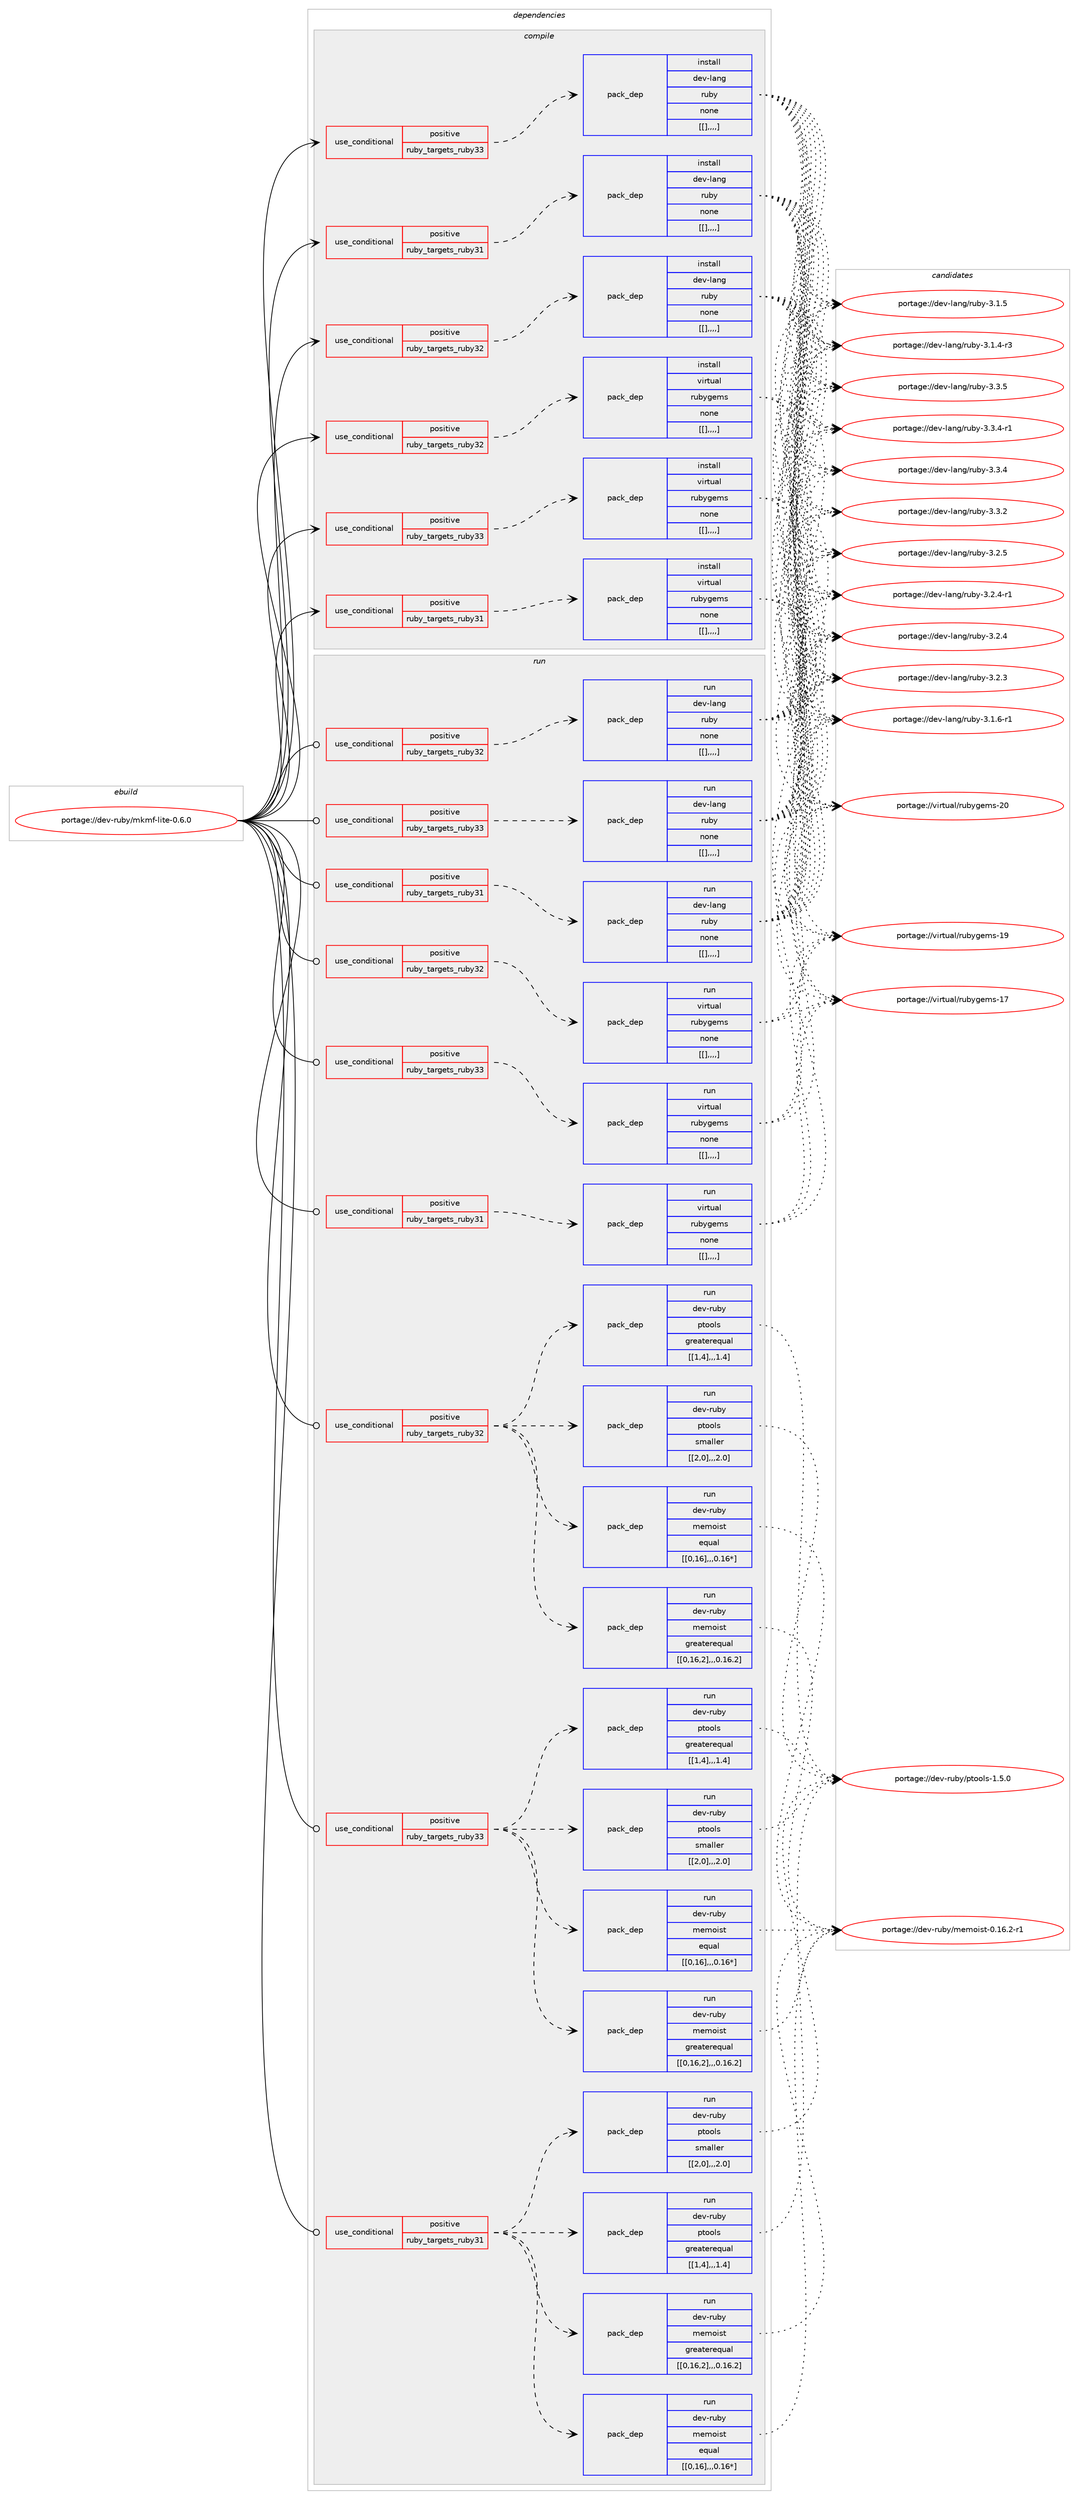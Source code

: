 digraph prolog {

# *************
# Graph options
# *************

newrank=true;
concentrate=true;
compound=true;
graph [rankdir=LR,fontname=Helvetica,fontsize=10,ranksep=1.5];#, ranksep=2.5, nodesep=0.2];
edge  [arrowhead=vee];
node  [fontname=Helvetica,fontsize=10];

# **********
# The ebuild
# **********

subgraph cluster_leftcol {
color=gray;
label=<<i>ebuild</i>>;
id [label="portage://dev-ruby/mkmf-lite-0.6.0", color=red, width=4, href="../dev-ruby/mkmf-lite-0.6.0.svg"];
}

# ****************
# The dependencies
# ****************

subgraph cluster_midcol {
color=gray;
label=<<i>dependencies</i>>;
subgraph cluster_compile {
fillcolor="#eeeeee";
style=filled;
label=<<i>compile</i>>;
subgraph cond52352 {
dependency193656 [label=<<TABLE BORDER="0" CELLBORDER="1" CELLSPACING="0" CELLPADDING="4"><TR><TD ROWSPAN="3" CELLPADDING="10">use_conditional</TD></TR><TR><TD>positive</TD></TR><TR><TD>ruby_targets_ruby31</TD></TR></TABLE>>, shape=none, color=red];
subgraph pack139973 {
dependency193657 [label=<<TABLE BORDER="0" CELLBORDER="1" CELLSPACING="0" CELLPADDING="4" WIDTH="220"><TR><TD ROWSPAN="6" CELLPADDING="30">pack_dep</TD></TR><TR><TD WIDTH="110">install</TD></TR><TR><TD>dev-lang</TD></TR><TR><TD>ruby</TD></TR><TR><TD>none</TD></TR><TR><TD>[[],,,,]</TD></TR></TABLE>>, shape=none, color=blue];
}
dependency193656:e -> dependency193657:w [weight=20,style="dashed",arrowhead="vee"];
}
id:e -> dependency193656:w [weight=20,style="solid",arrowhead="vee"];
subgraph cond52353 {
dependency193658 [label=<<TABLE BORDER="0" CELLBORDER="1" CELLSPACING="0" CELLPADDING="4"><TR><TD ROWSPAN="3" CELLPADDING="10">use_conditional</TD></TR><TR><TD>positive</TD></TR><TR><TD>ruby_targets_ruby31</TD></TR></TABLE>>, shape=none, color=red];
subgraph pack139974 {
dependency193659 [label=<<TABLE BORDER="0" CELLBORDER="1" CELLSPACING="0" CELLPADDING="4" WIDTH="220"><TR><TD ROWSPAN="6" CELLPADDING="30">pack_dep</TD></TR><TR><TD WIDTH="110">install</TD></TR><TR><TD>virtual</TD></TR><TR><TD>rubygems</TD></TR><TR><TD>none</TD></TR><TR><TD>[[],,,,]</TD></TR></TABLE>>, shape=none, color=blue];
}
dependency193658:e -> dependency193659:w [weight=20,style="dashed",arrowhead="vee"];
}
id:e -> dependency193658:w [weight=20,style="solid",arrowhead="vee"];
subgraph cond52354 {
dependency193660 [label=<<TABLE BORDER="0" CELLBORDER="1" CELLSPACING="0" CELLPADDING="4"><TR><TD ROWSPAN="3" CELLPADDING="10">use_conditional</TD></TR><TR><TD>positive</TD></TR><TR><TD>ruby_targets_ruby32</TD></TR></TABLE>>, shape=none, color=red];
subgraph pack139975 {
dependency193661 [label=<<TABLE BORDER="0" CELLBORDER="1" CELLSPACING="0" CELLPADDING="4" WIDTH="220"><TR><TD ROWSPAN="6" CELLPADDING="30">pack_dep</TD></TR><TR><TD WIDTH="110">install</TD></TR><TR><TD>dev-lang</TD></TR><TR><TD>ruby</TD></TR><TR><TD>none</TD></TR><TR><TD>[[],,,,]</TD></TR></TABLE>>, shape=none, color=blue];
}
dependency193660:e -> dependency193661:w [weight=20,style="dashed",arrowhead="vee"];
}
id:e -> dependency193660:w [weight=20,style="solid",arrowhead="vee"];
subgraph cond52355 {
dependency193662 [label=<<TABLE BORDER="0" CELLBORDER="1" CELLSPACING="0" CELLPADDING="4"><TR><TD ROWSPAN="3" CELLPADDING="10">use_conditional</TD></TR><TR><TD>positive</TD></TR><TR><TD>ruby_targets_ruby32</TD></TR></TABLE>>, shape=none, color=red];
subgraph pack139976 {
dependency193663 [label=<<TABLE BORDER="0" CELLBORDER="1" CELLSPACING="0" CELLPADDING="4" WIDTH="220"><TR><TD ROWSPAN="6" CELLPADDING="30">pack_dep</TD></TR><TR><TD WIDTH="110">install</TD></TR><TR><TD>virtual</TD></TR><TR><TD>rubygems</TD></TR><TR><TD>none</TD></TR><TR><TD>[[],,,,]</TD></TR></TABLE>>, shape=none, color=blue];
}
dependency193662:e -> dependency193663:w [weight=20,style="dashed",arrowhead="vee"];
}
id:e -> dependency193662:w [weight=20,style="solid",arrowhead="vee"];
subgraph cond52356 {
dependency193664 [label=<<TABLE BORDER="0" CELLBORDER="1" CELLSPACING="0" CELLPADDING="4"><TR><TD ROWSPAN="3" CELLPADDING="10">use_conditional</TD></TR><TR><TD>positive</TD></TR><TR><TD>ruby_targets_ruby33</TD></TR></TABLE>>, shape=none, color=red];
subgraph pack139977 {
dependency193665 [label=<<TABLE BORDER="0" CELLBORDER="1" CELLSPACING="0" CELLPADDING="4" WIDTH="220"><TR><TD ROWSPAN="6" CELLPADDING="30">pack_dep</TD></TR><TR><TD WIDTH="110">install</TD></TR><TR><TD>dev-lang</TD></TR><TR><TD>ruby</TD></TR><TR><TD>none</TD></TR><TR><TD>[[],,,,]</TD></TR></TABLE>>, shape=none, color=blue];
}
dependency193664:e -> dependency193665:w [weight=20,style="dashed",arrowhead="vee"];
}
id:e -> dependency193664:w [weight=20,style="solid",arrowhead="vee"];
subgraph cond52357 {
dependency193666 [label=<<TABLE BORDER="0" CELLBORDER="1" CELLSPACING="0" CELLPADDING="4"><TR><TD ROWSPAN="3" CELLPADDING="10">use_conditional</TD></TR><TR><TD>positive</TD></TR><TR><TD>ruby_targets_ruby33</TD></TR></TABLE>>, shape=none, color=red];
subgraph pack139978 {
dependency193667 [label=<<TABLE BORDER="0" CELLBORDER="1" CELLSPACING="0" CELLPADDING="4" WIDTH="220"><TR><TD ROWSPAN="6" CELLPADDING="30">pack_dep</TD></TR><TR><TD WIDTH="110">install</TD></TR><TR><TD>virtual</TD></TR><TR><TD>rubygems</TD></TR><TR><TD>none</TD></TR><TR><TD>[[],,,,]</TD></TR></TABLE>>, shape=none, color=blue];
}
dependency193666:e -> dependency193667:w [weight=20,style="dashed",arrowhead="vee"];
}
id:e -> dependency193666:w [weight=20,style="solid",arrowhead="vee"];
}
subgraph cluster_compileandrun {
fillcolor="#eeeeee";
style=filled;
label=<<i>compile and run</i>>;
}
subgraph cluster_run {
fillcolor="#eeeeee";
style=filled;
label=<<i>run</i>>;
subgraph cond52358 {
dependency193668 [label=<<TABLE BORDER="0" CELLBORDER="1" CELLSPACING="0" CELLPADDING="4"><TR><TD ROWSPAN="3" CELLPADDING="10">use_conditional</TD></TR><TR><TD>positive</TD></TR><TR><TD>ruby_targets_ruby31</TD></TR></TABLE>>, shape=none, color=red];
subgraph pack139979 {
dependency193669 [label=<<TABLE BORDER="0" CELLBORDER="1" CELLSPACING="0" CELLPADDING="4" WIDTH="220"><TR><TD ROWSPAN="6" CELLPADDING="30">pack_dep</TD></TR><TR><TD WIDTH="110">run</TD></TR><TR><TD>dev-lang</TD></TR><TR><TD>ruby</TD></TR><TR><TD>none</TD></TR><TR><TD>[[],,,,]</TD></TR></TABLE>>, shape=none, color=blue];
}
dependency193668:e -> dependency193669:w [weight=20,style="dashed",arrowhead="vee"];
}
id:e -> dependency193668:w [weight=20,style="solid",arrowhead="odot"];
subgraph cond52359 {
dependency193670 [label=<<TABLE BORDER="0" CELLBORDER="1" CELLSPACING="0" CELLPADDING="4"><TR><TD ROWSPAN="3" CELLPADDING="10">use_conditional</TD></TR><TR><TD>positive</TD></TR><TR><TD>ruby_targets_ruby31</TD></TR></TABLE>>, shape=none, color=red];
subgraph pack139980 {
dependency193671 [label=<<TABLE BORDER="0" CELLBORDER="1" CELLSPACING="0" CELLPADDING="4" WIDTH="220"><TR><TD ROWSPAN="6" CELLPADDING="30">pack_dep</TD></TR><TR><TD WIDTH="110">run</TD></TR><TR><TD>dev-ruby</TD></TR><TR><TD>memoist</TD></TR><TR><TD>equal</TD></TR><TR><TD>[[0,16],,,0.16*]</TD></TR></TABLE>>, shape=none, color=blue];
}
dependency193670:e -> dependency193671:w [weight=20,style="dashed",arrowhead="vee"];
subgraph pack139981 {
dependency193672 [label=<<TABLE BORDER="0" CELLBORDER="1" CELLSPACING="0" CELLPADDING="4" WIDTH="220"><TR><TD ROWSPAN="6" CELLPADDING="30">pack_dep</TD></TR><TR><TD WIDTH="110">run</TD></TR><TR><TD>dev-ruby</TD></TR><TR><TD>memoist</TD></TR><TR><TD>greaterequal</TD></TR><TR><TD>[[0,16,2],,,0.16.2]</TD></TR></TABLE>>, shape=none, color=blue];
}
dependency193670:e -> dependency193672:w [weight=20,style="dashed",arrowhead="vee"];
subgraph pack139982 {
dependency193673 [label=<<TABLE BORDER="0" CELLBORDER="1" CELLSPACING="0" CELLPADDING="4" WIDTH="220"><TR><TD ROWSPAN="6" CELLPADDING="30">pack_dep</TD></TR><TR><TD WIDTH="110">run</TD></TR><TR><TD>dev-ruby</TD></TR><TR><TD>ptools</TD></TR><TR><TD>greaterequal</TD></TR><TR><TD>[[1,4],,,1.4]</TD></TR></TABLE>>, shape=none, color=blue];
}
dependency193670:e -> dependency193673:w [weight=20,style="dashed",arrowhead="vee"];
subgraph pack139983 {
dependency193674 [label=<<TABLE BORDER="0" CELLBORDER="1" CELLSPACING="0" CELLPADDING="4" WIDTH="220"><TR><TD ROWSPAN="6" CELLPADDING="30">pack_dep</TD></TR><TR><TD WIDTH="110">run</TD></TR><TR><TD>dev-ruby</TD></TR><TR><TD>ptools</TD></TR><TR><TD>smaller</TD></TR><TR><TD>[[2,0],,,2.0]</TD></TR></TABLE>>, shape=none, color=blue];
}
dependency193670:e -> dependency193674:w [weight=20,style="dashed",arrowhead="vee"];
}
id:e -> dependency193670:w [weight=20,style="solid",arrowhead="odot"];
subgraph cond52360 {
dependency193675 [label=<<TABLE BORDER="0" CELLBORDER="1" CELLSPACING="0" CELLPADDING="4"><TR><TD ROWSPAN="3" CELLPADDING="10">use_conditional</TD></TR><TR><TD>positive</TD></TR><TR><TD>ruby_targets_ruby31</TD></TR></TABLE>>, shape=none, color=red];
subgraph pack139984 {
dependency193676 [label=<<TABLE BORDER="0" CELLBORDER="1" CELLSPACING="0" CELLPADDING="4" WIDTH="220"><TR><TD ROWSPAN="6" CELLPADDING="30">pack_dep</TD></TR><TR><TD WIDTH="110">run</TD></TR><TR><TD>virtual</TD></TR><TR><TD>rubygems</TD></TR><TR><TD>none</TD></TR><TR><TD>[[],,,,]</TD></TR></TABLE>>, shape=none, color=blue];
}
dependency193675:e -> dependency193676:w [weight=20,style="dashed",arrowhead="vee"];
}
id:e -> dependency193675:w [weight=20,style="solid",arrowhead="odot"];
subgraph cond52361 {
dependency193677 [label=<<TABLE BORDER="0" CELLBORDER="1" CELLSPACING="0" CELLPADDING="4"><TR><TD ROWSPAN="3" CELLPADDING="10">use_conditional</TD></TR><TR><TD>positive</TD></TR><TR><TD>ruby_targets_ruby32</TD></TR></TABLE>>, shape=none, color=red];
subgraph pack139985 {
dependency193678 [label=<<TABLE BORDER="0" CELLBORDER="1" CELLSPACING="0" CELLPADDING="4" WIDTH="220"><TR><TD ROWSPAN="6" CELLPADDING="30">pack_dep</TD></TR><TR><TD WIDTH="110">run</TD></TR><TR><TD>dev-lang</TD></TR><TR><TD>ruby</TD></TR><TR><TD>none</TD></TR><TR><TD>[[],,,,]</TD></TR></TABLE>>, shape=none, color=blue];
}
dependency193677:e -> dependency193678:w [weight=20,style="dashed",arrowhead="vee"];
}
id:e -> dependency193677:w [weight=20,style="solid",arrowhead="odot"];
subgraph cond52362 {
dependency193679 [label=<<TABLE BORDER="0" CELLBORDER="1" CELLSPACING="0" CELLPADDING="4"><TR><TD ROWSPAN="3" CELLPADDING="10">use_conditional</TD></TR><TR><TD>positive</TD></TR><TR><TD>ruby_targets_ruby32</TD></TR></TABLE>>, shape=none, color=red];
subgraph pack139986 {
dependency193680 [label=<<TABLE BORDER="0" CELLBORDER="1" CELLSPACING="0" CELLPADDING="4" WIDTH="220"><TR><TD ROWSPAN="6" CELLPADDING="30">pack_dep</TD></TR><TR><TD WIDTH="110">run</TD></TR><TR><TD>dev-ruby</TD></TR><TR><TD>memoist</TD></TR><TR><TD>equal</TD></TR><TR><TD>[[0,16],,,0.16*]</TD></TR></TABLE>>, shape=none, color=blue];
}
dependency193679:e -> dependency193680:w [weight=20,style="dashed",arrowhead="vee"];
subgraph pack139987 {
dependency193681 [label=<<TABLE BORDER="0" CELLBORDER="1" CELLSPACING="0" CELLPADDING="4" WIDTH="220"><TR><TD ROWSPAN="6" CELLPADDING="30">pack_dep</TD></TR><TR><TD WIDTH="110">run</TD></TR><TR><TD>dev-ruby</TD></TR><TR><TD>memoist</TD></TR><TR><TD>greaterequal</TD></TR><TR><TD>[[0,16,2],,,0.16.2]</TD></TR></TABLE>>, shape=none, color=blue];
}
dependency193679:e -> dependency193681:w [weight=20,style="dashed",arrowhead="vee"];
subgraph pack139988 {
dependency193682 [label=<<TABLE BORDER="0" CELLBORDER="1" CELLSPACING="0" CELLPADDING="4" WIDTH="220"><TR><TD ROWSPAN="6" CELLPADDING="30">pack_dep</TD></TR><TR><TD WIDTH="110">run</TD></TR><TR><TD>dev-ruby</TD></TR><TR><TD>ptools</TD></TR><TR><TD>greaterequal</TD></TR><TR><TD>[[1,4],,,1.4]</TD></TR></TABLE>>, shape=none, color=blue];
}
dependency193679:e -> dependency193682:w [weight=20,style="dashed",arrowhead="vee"];
subgraph pack139989 {
dependency193683 [label=<<TABLE BORDER="0" CELLBORDER="1" CELLSPACING="0" CELLPADDING="4" WIDTH="220"><TR><TD ROWSPAN="6" CELLPADDING="30">pack_dep</TD></TR><TR><TD WIDTH="110">run</TD></TR><TR><TD>dev-ruby</TD></TR><TR><TD>ptools</TD></TR><TR><TD>smaller</TD></TR><TR><TD>[[2,0],,,2.0]</TD></TR></TABLE>>, shape=none, color=blue];
}
dependency193679:e -> dependency193683:w [weight=20,style="dashed",arrowhead="vee"];
}
id:e -> dependency193679:w [weight=20,style="solid",arrowhead="odot"];
subgraph cond52363 {
dependency193684 [label=<<TABLE BORDER="0" CELLBORDER="1" CELLSPACING="0" CELLPADDING="4"><TR><TD ROWSPAN="3" CELLPADDING="10">use_conditional</TD></TR><TR><TD>positive</TD></TR><TR><TD>ruby_targets_ruby32</TD></TR></TABLE>>, shape=none, color=red];
subgraph pack139990 {
dependency193685 [label=<<TABLE BORDER="0" CELLBORDER="1" CELLSPACING="0" CELLPADDING="4" WIDTH="220"><TR><TD ROWSPAN="6" CELLPADDING="30">pack_dep</TD></TR><TR><TD WIDTH="110">run</TD></TR><TR><TD>virtual</TD></TR><TR><TD>rubygems</TD></TR><TR><TD>none</TD></TR><TR><TD>[[],,,,]</TD></TR></TABLE>>, shape=none, color=blue];
}
dependency193684:e -> dependency193685:w [weight=20,style="dashed",arrowhead="vee"];
}
id:e -> dependency193684:w [weight=20,style="solid",arrowhead="odot"];
subgraph cond52364 {
dependency193686 [label=<<TABLE BORDER="0" CELLBORDER="1" CELLSPACING="0" CELLPADDING="4"><TR><TD ROWSPAN="3" CELLPADDING="10">use_conditional</TD></TR><TR><TD>positive</TD></TR><TR><TD>ruby_targets_ruby33</TD></TR></TABLE>>, shape=none, color=red];
subgraph pack139991 {
dependency193687 [label=<<TABLE BORDER="0" CELLBORDER="1" CELLSPACING="0" CELLPADDING="4" WIDTH="220"><TR><TD ROWSPAN="6" CELLPADDING="30">pack_dep</TD></TR><TR><TD WIDTH="110">run</TD></TR><TR><TD>dev-lang</TD></TR><TR><TD>ruby</TD></TR><TR><TD>none</TD></TR><TR><TD>[[],,,,]</TD></TR></TABLE>>, shape=none, color=blue];
}
dependency193686:e -> dependency193687:w [weight=20,style="dashed",arrowhead="vee"];
}
id:e -> dependency193686:w [weight=20,style="solid",arrowhead="odot"];
subgraph cond52365 {
dependency193688 [label=<<TABLE BORDER="0" CELLBORDER="1" CELLSPACING="0" CELLPADDING="4"><TR><TD ROWSPAN="3" CELLPADDING="10">use_conditional</TD></TR><TR><TD>positive</TD></TR><TR><TD>ruby_targets_ruby33</TD></TR></TABLE>>, shape=none, color=red];
subgraph pack139992 {
dependency193689 [label=<<TABLE BORDER="0" CELLBORDER="1" CELLSPACING="0" CELLPADDING="4" WIDTH="220"><TR><TD ROWSPAN="6" CELLPADDING="30">pack_dep</TD></TR><TR><TD WIDTH="110">run</TD></TR><TR><TD>dev-ruby</TD></TR><TR><TD>memoist</TD></TR><TR><TD>equal</TD></TR><TR><TD>[[0,16],,,0.16*]</TD></TR></TABLE>>, shape=none, color=blue];
}
dependency193688:e -> dependency193689:w [weight=20,style="dashed",arrowhead="vee"];
subgraph pack139993 {
dependency193690 [label=<<TABLE BORDER="0" CELLBORDER="1" CELLSPACING="0" CELLPADDING="4" WIDTH="220"><TR><TD ROWSPAN="6" CELLPADDING="30">pack_dep</TD></TR><TR><TD WIDTH="110">run</TD></TR><TR><TD>dev-ruby</TD></TR><TR><TD>memoist</TD></TR><TR><TD>greaterequal</TD></TR><TR><TD>[[0,16,2],,,0.16.2]</TD></TR></TABLE>>, shape=none, color=blue];
}
dependency193688:e -> dependency193690:w [weight=20,style="dashed",arrowhead="vee"];
subgraph pack139994 {
dependency193691 [label=<<TABLE BORDER="0" CELLBORDER="1" CELLSPACING="0" CELLPADDING="4" WIDTH="220"><TR><TD ROWSPAN="6" CELLPADDING="30">pack_dep</TD></TR><TR><TD WIDTH="110">run</TD></TR><TR><TD>dev-ruby</TD></TR><TR><TD>ptools</TD></TR><TR><TD>greaterequal</TD></TR><TR><TD>[[1,4],,,1.4]</TD></TR></TABLE>>, shape=none, color=blue];
}
dependency193688:e -> dependency193691:w [weight=20,style="dashed",arrowhead="vee"];
subgraph pack139995 {
dependency193692 [label=<<TABLE BORDER="0" CELLBORDER="1" CELLSPACING="0" CELLPADDING="4" WIDTH="220"><TR><TD ROWSPAN="6" CELLPADDING="30">pack_dep</TD></TR><TR><TD WIDTH="110">run</TD></TR><TR><TD>dev-ruby</TD></TR><TR><TD>ptools</TD></TR><TR><TD>smaller</TD></TR><TR><TD>[[2,0],,,2.0]</TD></TR></TABLE>>, shape=none, color=blue];
}
dependency193688:e -> dependency193692:w [weight=20,style="dashed",arrowhead="vee"];
}
id:e -> dependency193688:w [weight=20,style="solid",arrowhead="odot"];
subgraph cond52366 {
dependency193693 [label=<<TABLE BORDER="0" CELLBORDER="1" CELLSPACING="0" CELLPADDING="4"><TR><TD ROWSPAN="3" CELLPADDING="10">use_conditional</TD></TR><TR><TD>positive</TD></TR><TR><TD>ruby_targets_ruby33</TD></TR></TABLE>>, shape=none, color=red];
subgraph pack139996 {
dependency193694 [label=<<TABLE BORDER="0" CELLBORDER="1" CELLSPACING="0" CELLPADDING="4" WIDTH="220"><TR><TD ROWSPAN="6" CELLPADDING="30">pack_dep</TD></TR><TR><TD WIDTH="110">run</TD></TR><TR><TD>virtual</TD></TR><TR><TD>rubygems</TD></TR><TR><TD>none</TD></TR><TR><TD>[[],,,,]</TD></TR></TABLE>>, shape=none, color=blue];
}
dependency193693:e -> dependency193694:w [weight=20,style="dashed",arrowhead="vee"];
}
id:e -> dependency193693:w [weight=20,style="solid",arrowhead="odot"];
}
}

# **************
# The candidates
# **************

subgraph cluster_choices {
rank=same;
color=gray;
label=<<i>candidates</i>>;

subgraph choice139973 {
color=black;
nodesep=1;
choice10010111845108971101034711411798121455146514653 [label="portage://dev-lang/ruby-3.3.5", color=red, width=4,href="../dev-lang/ruby-3.3.5.svg"];
choice100101118451089711010347114117981214551465146524511449 [label="portage://dev-lang/ruby-3.3.4-r1", color=red, width=4,href="../dev-lang/ruby-3.3.4-r1.svg"];
choice10010111845108971101034711411798121455146514652 [label="portage://dev-lang/ruby-3.3.4", color=red, width=4,href="../dev-lang/ruby-3.3.4.svg"];
choice10010111845108971101034711411798121455146514650 [label="portage://dev-lang/ruby-3.3.2", color=red, width=4,href="../dev-lang/ruby-3.3.2.svg"];
choice10010111845108971101034711411798121455146504653 [label="portage://dev-lang/ruby-3.2.5", color=red, width=4,href="../dev-lang/ruby-3.2.5.svg"];
choice100101118451089711010347114117981214551465046524511449 [label="portage://dev-lang/ruby-3.2.4-r1", color=red, width=4,href="../dev-lang/ruby-3.2.4-r1.svg"];
choice10010111845108971101034711411798121455146504652 [label="portage://dev-lang/ruby-3.2.4", color=red, width=4,href="../dev-lang/ruby-3.2.4.svg"];
choice10010111845108971101034711411798121455146504651 [label="portage://dev-lang/ruby-3.2.3", color=red, width=4,href="../dev-lang/ruby-3.2.3.svg"];
choice100101118451089711010347114117981214551464946544511449 [label="portage://dev-lang/ruby-3.1.6-r1", color=red, width=4,href="../dev-lang/ruby-3.1.6-r1.svg"];
choice10010111845108971101034711411798121455146494653 [label="portage://dev-lang/ruby-3.1.5", color=red, width=4,href="../dev-lang/ruby-3.1.5.svg"];
choice100101118451089711010347114117981214551464946524511451 [label="portage://dev-lang/ruby-3.1.4-r3", color=red, width=4,href="../dev-lang/ruby-3.1.4-r3.svg"];
dependency193657:e -> choice10010111845108971101034711411798121455146514653:w [style=dotted,weight="100"];
dependency193657:e -> choice100101118451089711010347114117981214551465146524511449:w [style=dotted,weight="100"];
dependency193657:e -> choice10010111845108971101034711411798121455146514652:w [style=dotted,weight="100"];
dependency193657:e -> choice10010111845108971101034711411798121455146514650:w [style=dotted,weight="100"];
dependency193657:e -> choice10010111845108971101034711411798121455146504653:w [style=dotted,weight="100"];
dependency193657:e -> choice100101118451089711010347114117981214551465046524511449:w [style=dotted,weight="100"];
dependency193657:e -> choice10010111845108971101034711411798121455146504652:w [style=dotted,weight="100"];
dependency193657:e -> choice10010111845108971101034711411798121455146504651:w [style=dotted,weight="100"];
dependency193657:e -> choice100101118451089711010347114117981214551464946544511449:w [style=dotted,weight="100"];
dependency193657:e -> choice10010111845108971101034711411798121455146494653:w [style=dotted,weight="100"];
dependency193657:e -> choice100101118451089711010347114117981214551464946524511451:w [style=dotted,weight="100"];
}
subgraph choice139974 {
color=black;
nodesep=1;
choice118105114116117971084711411798121103101109115455048 [label="portage://virtual/rubygems-20", color=red, width=4,href="../virtual/rubygems-20.svg"];
choice118105114116117971084711411798121103101109115454957 [label="portage://virtual/rubygems-19", color=red, width=4,href="../virtual/rubygems-19.svg"];
choice118105114116117971084711411798121103101109115454955 [label="portage://virtual/rubygems-17", color=red, width=4,href="../virtual/rubygems-17.svg"];
dependency193659:e -> choice118105114116117971084711411798121103101109115455048:w [style=dotted,weight="100"];
dependency193659:e -> choice118105114116117971084711411798121103101109115454957:w [style=dotted,weight="100"];
dependency193659:e -> choice118105114116117971084711411798121103101109115454955:w [style=dotted,weight="100"];
}
subgraph choice139975 {
color=black;
nodesep=1;
choice10010111845108971101034711411798121455146514653 [label="portage://dev-lang/ruby-3.3.5", color=red, width=4,href="../dev-lang/ruby-3.3.5.svg"];
choice100101118451089711010347114117981214551465146524511449 [label="portage://dev-lang/ruby-3.3.4-r1", color=red, width=4,href="../dev-lang/ruby-3.3.4-r1.svg"];
choice10010111845108971101034711411798121455146514652 [label="portage://dev-lang/ruby-3.3.4", color=red, width=4,href="../dev-lang/ruby-3.3.4.svg"];
choice10010111845108971101034711411798121455146514650 [label="portage://dev-lang/ruby-3.3.2", color=red, width=4,href="../dev-lang/ruby-3.3.2.svg"];
choice10010111845108971101034711411798121455146504653 [label="portage://dev-lang/ruby-3.2.5", color=red, width=4,href="../dev-lang/ruby-3.2.5.svg"];
choice100101118451089711010347114117981214551465046524511449 [label="portage://dev-lang/ruby-3.2.4-r1", color=red, width=4,href="../dev-lang/ruby-3.2.4-r1.svg"];
choice10010111845108971101034711411798121455146504652 [label="portage://dev-lang/ruby-3.2.4", color=red, width=4,href="../dev-lang/ruby-3.2.4.svg"];
choice10010111845108971101034711411798121455146504651 [label="portage://dev-lang/ruby-3.2.3", color=red, width=4,href="../dev-lang/ruby-3.2.3.svg"];
choice100101118451089711010347114117981214551464946544511449 [label="portage://dev-lang/ruby-3.1.6-r1", color=red, width=4,href="../dev-lang/ruby-3.1.6-r1.svg"];
choice10010111845108971101034711411798121455146494653 [label="portage://dev-lang/ruby-3.1.5", color=red, width=4,href="../dev-lang/ruby-3.1.5.svg"];
choice100101118451089711010347114117981214551464946524511451 [label="portage://dev-lang/ruby-3.1.4-r3", color=red, width=4,href="../dev-lang/ruby-3.1.4-r3.svg"];
dependency193661:e -> choice10010111845108971101034711411798121455146514653:w [style=dotted,weight="100"];
dependency193661:e -> choice100101118451089711010347114117981214551465146524511449:w [style=dotted,weight="100"];
dependency193661:e -> choice10010111845108971101034711411798121455146514652:w [style=dotted,weight="100"];
dependency193661:e -> choice10010111845108971101034711411798121455146514650:w [style=dotted,weight="100"];
dependency193661:e -> choice10010111845108971101034711411798121455146504653:w [style=dotted,weight="100"];
dependency193661:e -> choice100101118451089711010347114117981214551465046524511449:w [style=dotted,weight="100"];
dependency193661:e -> choice10010111845108971101034711411798121455146504652:w [style=dotted,weight="100"];
dependency193661:e -> choice10010111845108971101034711411798121455146504651:w [style=dotted,weight="100"];
dependency193661:e -> choice100101118451089711010347114117981214551464946544511449:w [style=dotted,weight="100"];
dependency193661:e -> choice10010111845108971101034711411798121455146494653:w [style=dotted,weight="100"];
dependency193661:e -> choice100101118451089711010347114117981214551464946524511451:w [style=dotted,weight="100"];
}
subgraph choice139976 {
color=black;
nodesep=1;
choice118105114116117971084711411798121103101109115455048 [label="portage://virtual/rubygems-20", color=red, width=4,href="../virtual/rubygems-20.svg"];
choice118105114116117971084711411798121103101109115454957 [label="portage://virtual/rubygems-19", color=red, width=4,href="../virtual/rubygems-19.svg"];
choice118105114116117971084711411798121103101109115454955 [label="portage://virtual/rubygems-17", color=red, width=4,href="../virtual/rubygems-17.svg"];
dependency193663:e -> choice118105114116117971084711411798121103101109115455048:w [style=dotted,weight="100"];
dependency193663:e -> choice118105114116117971084711411798121103101109115454957:w [style=dotted,weight="100"];
dependency193663:e -> choice118105114116117971084711411798121103101109115454955:w [style=dotted,weight="100"];
}
subgraph choice139977 {
color=black;
nodesep=1;
choice10010111845108971101034711411798121455146514653 [label="portage://dev-lang/ruby-3.3.5", color=red, width=4,href="../dev-lang/ruby-3.3.5.svg"];
choice100101118451089711010347114117981214551465146524511449 [label="portage://dev-lang/ruby-3.3.4-r1", color=red, width=4,href="../dev-lang/ruby-3.3.4-r1.svg"];
choice10010111845108971101034711411798121455146514652 [label="portage://dev-lang/ruby-3.3.4", color=red, width=4,href="../dev-lang/ruby-3.3.4.svg"];
choice10010111845108971101034711411798121455146514650 [label="portage://dev-lang/ruby-3.3.2", color=red, width=4,href="../dev-lang/ruby-3.3.2.svg"];
choice10010111845108971101034711411798121455146504653 [label="portage://dev-lang/ruby-3.2.5", color=red, width=4,href="../dev-lang/ruby-3.2.5.svg"];
choice100101118451089711010347114117981214551465046524511449 [label="portage://dev-lang/ruby-3.2.4-r1", color=red, width=4,href="../dev-lang/ruby-3.2.4-r1.svg"];
choice10010111845108971101034711411798121455146504652 [label="portage://dev-lang/ruby-3.2.4", color=red, width=4,href="../dev-lang/ruby-3.2.4.svg"];
choice10010111845108971101034711411798121455146504651 [label="portage://dev-lang/ruby-3.2.3", color=red, width=4,href="../dev-lang/ruby-3.2.3.svg"];
choice100101118451089711010347114117981214551464946544511449 [label="portage://dev-lang/ruby-3.1.6-r1", color=red, width=4,href="../dev-lang/ruby-3.1.6-r1.svg"];
choice10010111845108971101034711411798121455146494653 [label="portage://dev-lang/ruby-3.1.5", color=red, width=4,href="../dev-lang/ruby-3.1.5.svg"];
choice100101118451089711010347114117981214551464946524511451 [label="portage://dev-lang/ruby-3.1.4-r3", color=red, width=4,href="../dev-lang/ruby-3.1.4-r3.svg"];
dependency193665:e -> choice10010111845108971101034711411798121455146514653:w [style=dotted,weight="100"];
dependency193665:e -> choice100101118451089711010347114117981214551465146524511449:w [style=dotted,weight="100"];
dependency193665:e -> choice10010111845108971101034711411798121455146514652:w [style=dotted,weight="100"];
dependency193665:e -> choice10010111845108971101034711411798121455146514650:w [style=dotted,weight="100"];
dependency193665:e -> choice10010111845108971101034711411798121455146504653:w [style=dotted,weight="100"];
dependency193665:e -> choice100101118451089711010347114117981214551465046524511449:w [style=dotted,weight="100"];
dependency193665:e -> choice10010111845108971101034711411798121455146504652:w [style=dotted,weight="100"];
dependency193665:e -> choice10010111845108971101034711411798121455146504651:w [style=dotted,weight="100"];
dependency193665:e -> choice100101118451089711010347114117981214551464946544511449:w [style=dotted,weight="100"];
dependency193665:e -> choice10010111845108971101034711411798121455146494653:w [style=dotted,weight="100"];
dependency193665:e -> choice100101118451089711010347114117981214551464946524511451:w [style=dotted,weight="100"];
}
subgraph choice139978 {
color=black;
nodesep=1;
choice118105114116117971084711411798121103101109115455048 [label="portage://virtual/rubygems-20", color=red, width=4,href="../virtual/rubygems-20.svg"];
choice118105114116117971084711411798121103101109115454957 [label="portage://virtual/rubygems-19", color=red, width=4,href="../virtual/rubygems-19.svg"];
choice118105114116117971084711411798121103101109115454955 [label="portage://virtual/rubygems-17", color=red, width=4,href="../virtual/rubygems-17.svg"];
dependency193667:e -> choice118105114116117971084711411798121103101109115455048:w [style=dotted,weight="100"];
dependency193667:e -> choice118105114116117971084711411798121103101109115454957:w [style=dotted,weight="100"];
dependency193667:e -> choice118105114116117971084711411798121103101109115454955:w [style=dotted,weight="100"];
}
subgraph choice139979 {
color=black;
nodesep=1;
choice10010111845108971101034711411798121455146514653 [label="portage://dev-lang/ruby-3.3.5", color=red, width=4,href="../dev-lang/ruby-3.3.5.svg"];
choice100101118451089711010347114117981214551465146524511449 [label="portage://dev-lang/ruby-3.3.4-r1", color=red, width=4,href="../dev-lang/ruby-3.3.4-r1.svg"];
choice10010111845108971101034711411798121455146514652 [label="portage://dev-lang/ruby-3.3.4", color=red, width=4,href="../dev-lang/ruby-3.3.4.svg"];
choice10010111845108971101034711411798121455146514650 [label="portage://dev-lang/ruby-3.3.2", color=red, width=4,href="../dev-lang/ruby-3.3.2.svg"];
choice10010111845108971101034711411798121455146504653 [label="portage://dev-lang/ruby-3.2.5", color=red, width=4,href="../dev-lang/ruby-3.2.5.svg"];
choice100101118451089711010347114117981214551465046524511449 [label="portage://dev-lang/ruby-3.2.4-r1", color=red, width=4,href="../dev-lang/ruby-3.2.4-r1.svg"];
choice10010111845108971101034711411798121455146504652 [label="portage://dev-lang/ruby-3.2.4", color=red, width=4,href="../dev-lang/ruby-3.2.4.svg"];
choice10010111845108971101034711411798121455146504651 [label="portage://dev-lang/ruby-3.2.3", color=red, width=4,href="../dev-lang/ruby-3.2.3.svg"];
choice100101118451089711010347114117981214551464946544511449 [label="portage://dev-lang/ruby-3.1.6-r1", color=red, width=4,href="../dev-lang/ruby-3.1.6-r1.svg"];
choice10010111845108971101034711411798121455146494653 [label="portage://dev-lang/ruby-3.1.5", color=red, width=4,href="../dev-lang/ruby-3.1.5.svg"];
choice100101118451089711010347114117981214551464946524511451 [label="portage://dev-lang/ruby-3.1.4-r3", color=red, width=4,href="../dev-lang/ruby-3.1.4-r3.svg"];
dependency193669:e -> choice10010111845108971101034711411798121455146514653:w [style=dotted,weight="100"];
dependency193669:e -> choice100101118451089711010347114117981214551465146524511449:w [style=dotted,weight="100"];
dependency193669:e -> choice10010111845108971101034711411798121455146514652:w [style=dotted,weight="100"];
dependency193669:e -> choice10010111845108971101034711411798121455146514650:w [style=dotted,weight="100"];
dependency193669:e -> choice10010111845108971101034711411798121455146504653:w [style=dotted,weight="100"];
dependency193669:e -> choice100101118451089711010347114117981214551465046524511449:w [style=dotted,weight="100"];
dependency193669:e -> choice10010111845108971101034711411798121455146504652:w [style=dotted,weight="100"];
dependency193669:e -> choice10010111845108971101034711411798121455146504651:w [style=dotted,weight="100"];
dependency193669:e -> choice100101118451089711010347114117981214551464946544511449:w [style=dotted,weight="100"];
dependency193669:e -> choice10010111845108971101034711411798121455146494653:w [style=dotted,weight="100"];
dependency193669:e -> choice100101118451089711010347114117981214551464946524511451:w [style=dotted,weight="100"];
}
subgraph choice139980 {
color=black;
nodesep=1;
choice100101118451141179812147109101109111105115116454846495446504511449 [label="portage://dev-ruby/memoist-0.16.2-r1", color=red, width=4,href="../dev-ruby/memoist-0.16.2-r1.svg"];
dependency193671:e -> choice100101118451141179812147109101109111105115116454846495446504511449:w [style=dotted,weight="100"];
}
subgraph choice139981 {
color=black;
nodesep=1;
choice100101118451141179812147109101109111105115116454846495446504511449 [label="portage://dev-ruby/memoist-0.16.2-r1", color=red, width=4,href="../dev-ruby/memoist-0.16.2-r1.svg"];
dependency193672:e -> choice100101118451141179812147109101109111105115116454846495446504511449:w [style=dotted,weight="100"];
}
subgraph choice139982 {
color=black;
nodesep=1;
choice100101118451141179812147112116111111108115454946534648 [label="portage://dev-ruby/ptools-1.5.0", color=red, width=4,href="../dev-ruby/ptools-1.5.0.svg"];
dependency193673:e -> choice100101118451141179812147112116111111108115454946534648:w [style=dotted,weight="100"];
}
subgraph choice139983 {
color=black;
nodesep=1;
choice100101118451141179812147112116111111108115454946534648 [label="portage://dev-ruby/ptools-1.5.0", color=red, width=4,href="../dev-ruby/ptools-1.5.0.svg"];
dependency193674:e -> choice100101118451141179812147112116111111108115454946534648:w [style=dotted,weight="100"];
}
subgraph choice139984 {
color=black;
nodesep=1;
choice118105114116117971084711411798121103101109115455048 [label="portage://virtual/rubygems-20", color=red, width=4,href="../virtual/rubygems-20.svg"];
choice118105114116117971084711411798121103101109115454957 [label="portage://virtual/rubygems-19", color=red, width=4,href="../virtual/rubygems-19.svg"];
choice118105114116117971084711411798121103101109115454955 [label="portage://virtual/rubygems-17", color=red, width=4,href="../virtual/rubygems-17.svg"];
dependency193676:e -> choice118105114116117971084711411798121103101109115455048:w [style=dotted,weight="100"];
dependency193676:e -> choice118105114116117971084711411798121103101109115454957:w [style=dotted,weight="100"];
dependency193676:e -> choice118105114116117971084711411798121103101109115454955:w [style=dotted,weight="100"];
}
subgraph choice139985 {
color=black;
nodesep=1;
choice10010111845108971101034711411798121455146514653 [label="portage://dev-lang/ruby-3.3.5", color=red, width=4,href="../dev-lang/ruby-3.3.5.svg"];
choice100101118451089711010347114117981214551465146524511449 [label="portage://dev-lang/ruby-3.3.4-r1", color=red, width=4,href="../dev-lang/ruby-3.3.4-r1.svg"];
choice10010111845108971101034711411798121455146514652 [label="portage://dev-lang/ruby-3.3.4", color=red, width=4,href="../dev-lang/ruby-3.3.4.svg"];
choice10010111845108971101034711411798121455146514650 [label="portage://dev-lang/ruby-3.3.2", color=red, width=4,href="../dev-lang/ruby-3.3.2.svg"];
choice10010111845108971101034711411798121455146504653 [label="portage://dev-lang/ruby-3.2.5", color=red, width=4,href="../dev-lang/ruby-3.2.5.svg"];
choice100101118451089711010347114117981214551465046524511449 [label="portage://dev-lang/ruby-3.2.4-r1", color=red, width=4,href="../dev-lang/ruby-3.2.4-r1.svg"];
choice10010111845108971101034711411798121455146504652 [label="portage://dev-lang/ruby-3.2.4", color=red, width=4,href="../dev-lang/ruby-3.2.4.svg"];
choice10010111845108971101034711411798121455146504651 [label="portage://dev-lang/ruby-3.2.3", color=red, width=4,href="../dev-lang/ruby-3.2.3.svg"];
choice100101118451089711010347114117981214551464946544511449 [label="portage://dev-lang/ruby-3.1.6-r1", color=red, width=4,href="../dev-lang/ruby-3.1.6-r1.svg"];
choice10010111845108971101034711411798121455146494653 [label="portage://dev-lang/ruby-3.1.5", color=red, width=4,href="../dev-lang/ruby-3.1.5.svg"];
choice100101118451089711010347114117981214551464946524511451 [label="portage://dev-lang/ruby-3.1.4-r3", color=red, width=4,href="../dev-lang/ruby-3.1.4-r3.svg"];
dependency193678:e -> choice10010111845108971101034711411798121455146514653:w [style=dotted,weight="100"];
dependency193678:e -> choice100101118451089711010347114117981214551465146524511449:w [style=dotted,weight="100"];
dependency193678:e -> choice10010111845108971101034711411798121455146514652:w [style=dotted,weight="100"];
dependency193678:e -> choice10010111845108971101034711411798121455146514650:w [style=dotted,weight="100"];
dependency193678:e -> choice10010111845108971101034711411798121455146504653:w [style=dotted,weight="100"];
dependency193678:e -> choice100101118451089711010347114117981214551465046524511449:w [style=dotted,weight="100"];
dependency193678:e -> choice10010111845108971101034711411798121455146504652:w [style=dotted,weight="100"];
dependency193678:e -> choice10010111845108971101034711411798121455146504651:w [style=dotted,weight="100"];
dependency193678:e -> choice100101118451089711010347114117981214551464946544511449:w [style=dotted,weight="100"];
dependency193678:e -> choice10010111845108971101034711411798121455146494653:w [style=dotted,weight="100"];
dependency193678:e -> choice100101118451089711010347114117981214551464946524511451:w [style=dotted,weight="100"];
}
subgraph choice139986 {
color=black;
nodesep=1;
choice100101118451141179812147109101109111105115116454846495446504511449 [label="portage://dev-ruby/memoist-0.16.2-r1", color=red, width=4,href="../dev-ruby/memoist-0.16.2-r1.svg"];
dependency193680:e -> choice100101118451141179812147109101109111105115116454846495446504511449:w [style=dotted,weight="100"];
}
subgraph choice139987 {
color=black;
nodesep=1;
choice100101118451141179812147109101109111105115116454846495446504511449 [label="portage://dev-ruby/memoist-0.16.2-r1", color=red, width=4,href="../dev-ruby/memoist-0.16.2-r1.svg"];
dependency193681:e -> choice100101118451141179812147109101109111105115116454846495446504511449:w [style=dotted,weight="100"];
}
subgraph choice139988 {
color=black;
nodesep=1;
choice100101118451141179812147112116111111108115454946534648 [label="portage://dev-ruby/ptools-1.5.0", color=red, width=4,href="../dev-ruby/ptools-1.5.0.svg"];
dependency193682:e -> choice100101118451141179812147112116111111108115454946534648:w [style=dotted,weight="100"];
}
subgraph choice139989 {
color=black;
nodesep=1;
choice100101118451141179812147112116111111108115454946534648 [label="portage://dev-ruby/ptools-1.5.0", color=red, width=4,href="../dev-ruby/ptools-1.5.0.svg"];
dependency193683:e -> choice100101118451141179812147112116111111108115454946534648:w [style=dotted,weight="100"];
}
subgraph choice139990 {
color=black;
nodesep=1;
choice118105114116117971084711411798121103101109115455048 [label="portage://virtual/rubygems-20", color=red, width=4,href="../virtual/rubygems-20.svg"];
choice118105114116117971084711411798121103101109115454957 [label="portage://virtual/rubygems-19", color=red, width=4,href="../virtual/rubygems-19.svg"];
choice118105114116117971084711411798121103101109115454955 [label="portage://virtual/rubygems-17", color=red, width=4,href="../virtual/rubygems-17.svg"];
dependency193685:e -> choice118105114116117971084711411798121103101109115455048:w [style=dotted,weight="100"];
dependency193685:e -> choice118105114116117971084711411798121103101109115454957:w [style=dotted,weight="100"];
dependency193685:e -> choice118105114116117971084711411798121103101109115454955:w [style=dotted,weight="100"];
}
subgraph choice139991 {
color=black;
nodesep=1;
choice10010111845108971101034711411798121455146514653 [label="portage://dev-lang/ruby-3.3.5", color=red, width=4,href="../dev-lang/ruby-3.3.5.svg"];
choice100101118451089711010347114117981214551465146524511449 [label="portage://dev-lang/ruby-3.3.4-r1", color=red, width=4,href="../dev-lang/ruby-3.3.4-r1.svg"];
choice10010111845108971101034711411798121455146514652 [label="portage://dev-lang/ruby-3.3.4", color=red, width=4,href="../dev-lang/ruby-3.3.4.svg"];
choice10010111845108971101034711411798121455146514650 [label="portage://dev-lang/ruby-3.3.2", color=red, width=4,href="../dev-lang/ruby-3.3.2.svg"];
choice10010111845108971101034711411798121455146504653 [label="portage://dev-lang/ruby-3.2.5", color=red, width=4,href="../dev-lang/ruby-3.2.5.svg"];
choice100101118451089711010347114117981214551465046524511449 [label="portage://dev-lang/ruby-3.2.4-r1", color=red, width=4,href="../dev-lang/ruby-3.2.4-r1.svg"];
choice10010111845108971101034711411798121455146504652 [label="portage://dev-lang/ruby-3.2.4", color=red, width=4,href="../dev-lang/ruby-3.2.4.svg"];
choice10010111845108971101034711411798121455146504651 [label="portage://dev-lang/ruby-3.2.3", color=red, width=4,href="../dev-lang/ruby-3.2.3.svg"];
choice100101118451089711010347114117981214551464946544511449 [label="portage://dev-lang/ruby-3.1.6-r1", color=red, width=4,href="../dev-lang/ruby-3.1.6-r1.svg"];
choice10010111845108971101034711411798121455146494653 [label="portage://dev-lang/ruby-3.1.5", color=red, width=4,href="../dev-lang/ruby-3.1.5.svg"];
choice100101118451089711010347114117981214551464946524511451 [label="portage://dev-lang/ruby-3.1.4-r3", color=red, width=4,href="../dev-lang/ruby-3.1.4-r3.svg"];
dependency193687:e -> choice10010111845108971101034711411798121455146514653:w [style=dotted,weight="100"];
dependency193687:e -> choice100101118451089711010347114117981214551465146524511449:w [style=dotted,weight="100"];
dependency193687:e -> choice10010111845108971101034711411798121455146514652:w [style=dotted,weight="100"];
dependency193687:e -> choice10010111845108971101034711411798121455146514650:w [style=dotted,weight="100"];
dependency193687:e -> choice10010111845108971101034711411798121455146504653:w [style=dotted,weight="100"];
dependency193687:e -> choice100101118451089711010347114117981214551465046524511449:w [style=dotted,weight="100"];
dependency193687:e -> choice10010111845108971101034711411798121455146504652:w [style=dotted,weight="100"];
dependency193687:e -> choice10010111845108971101034711411798121455146504651:w [style=dotted,weight="100"];
dependency193687:e -> choice100101118451089711010347114117981214551464946544511449:w [style=dotted,weight="100"];
dependency193687:e -> choice10010111845108971101034711411798121455146494653:w [style=dotted,weight="100"];
dependency193687:e -> choice100101118451089711010347114117981214551464946524511451:w [style=dotted,weight="100"];
}
subgraph choice139992 {
color=black;
nodesep=1;
choice100101118451141179812147109101109111105115116454846495446504511449 [label="portage://dev-ruby/memoist-0.16.2-r1", color=red, width=4,href="../dev-ruby/memoist-0.16.2-r1.svg"];
dependency193689:e -> choice100101118451141179812147109101109111105115116454846495446504511449:w [style=dotted,weight="100"];
}
subgraph choice139993 {
color=black;
nodesep=1;
choice100101118451141179812147109101109111105115116454846495446504511449 [label="portage://dev-ruby/memoist-0.16.2-r1", color=red, width=4,href="../dev-ruby/memoist-0.16.2-r1.svg"];
dependency193690:e -> choice100101118451141179812147109101109111105115116454846495446504511449:w [style=dotted,weight="100"];
}
subgraph choice139994 {
color=black;
nodesep=1;
choice100101118451141179812147112116111111108115454946534648 [label="portage://dev-ruby/ptools-1.5.0", color=red, width=4,href="../dev-ruby/ptools-1.5.0.svg"];
dependency193691:e -> choice100101118451141179812147112116111111108115454946534648:w [style=dotted,weight="100"];
}
subgraph choice139995 {
color=black;
nodesep=1;
choice100101118451141179812147112116111111108115454946534648 [label="portage://dev-ruby/ptools-1.5.0", color=red, width=4,href="../dev-ruby/ptools-1.5.0.svg"];
dependency193692:e -> choice100101118451141179812147112116111111108115454946534648:w [style=dotted,weight="100"];
}
subgraph choice139996 {
color=black;
nodesep=1;
choice118105114116117971084711411798121103101109115455048 [label="portage://virtual/rubygems-20", color=red, width=4,href="../virtual/rubygems-20.svg"];
choice118105114116117971084711411798121103101109115454957 [label="portage://virtual/rubygems-19", color=red, width=4,href="../virtual/rubygems-19.svg"];
choice118105114116117971084711411798121103101109115454955 [label="portage://virtual/rubygems-17", color=red, width=4,href="../virtual/rubygems-17.svg"];
dependency193694:e -> choice118105114116117971084711411798121103101109115455048:w [style=dotted,weight="100"];
dependency193694:e -> choice118105114116117971084711411798121103101109115454957:w [style=dotted,weight="100"];
dependency193694:e -> choice118105114116117971084711411798121103101109115454955:w [style=dotted,weight="100"];
}
}

}
